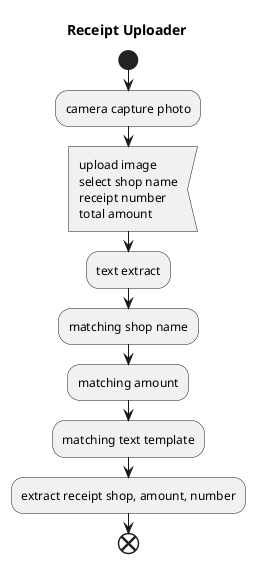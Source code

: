 @startuml
skinparam Shadowing false
title Receipt Uploader
start
:camera capture photo;
:upload image
select shop name
receipt number
total amount<
:text extract;
:matching shop name;
:matching amount;
:matching text template;
:extract receipt shop, amount, number;
end
@enduml